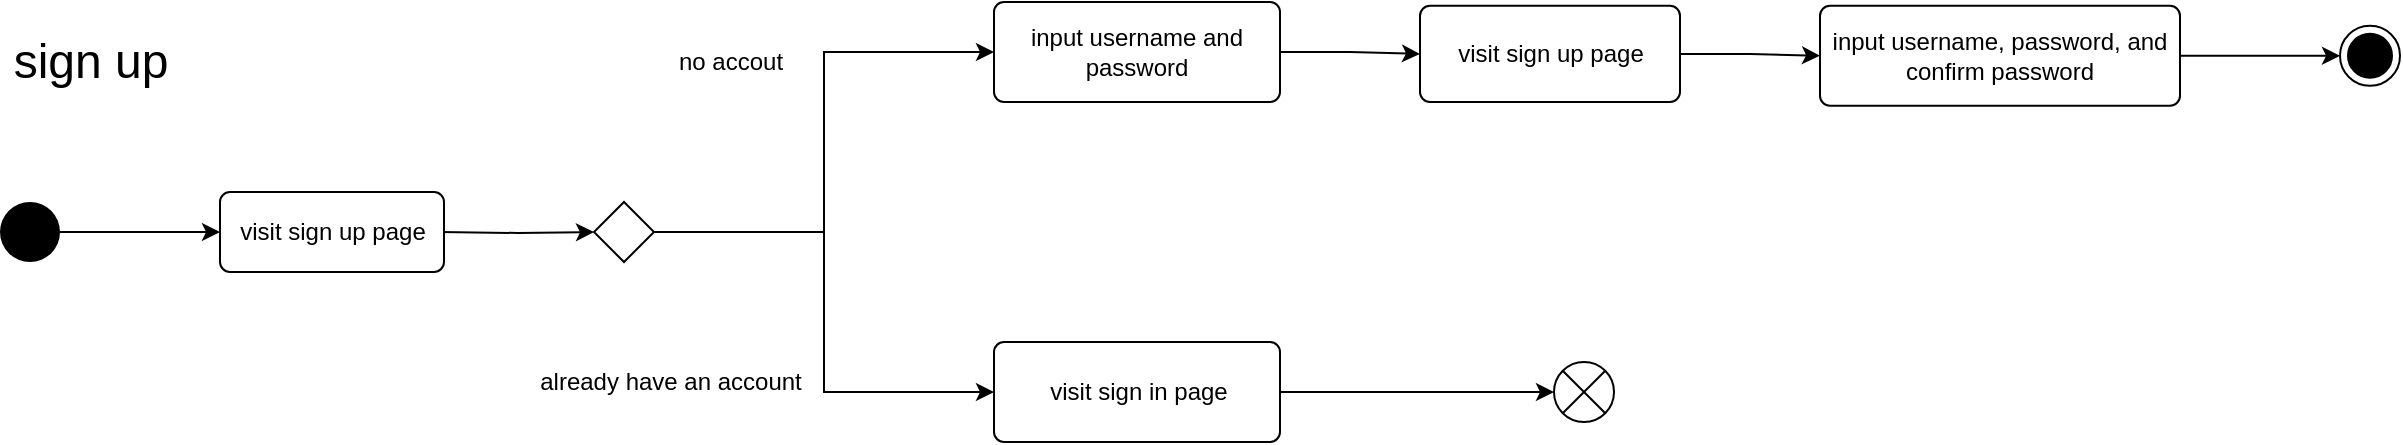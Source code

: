 <mxfile version="18.0.7" type="device"><diagram id="uYZvrimtw6pGNpJl5fNM" name="Page-1"><mxGraphModel dx="1186" dy="683" grid="1" gridSize="10" guides="1" tooltips="1" connect="1" arrows="1" fold="1" page="1" pageScale="1" pageWidth="827" pageHeight="1169" math="0" shadow="0"><root><mxCell id="0"/><mxCell id="1" parent="0"/><mxCell id="Wlo0kTgibTkUkE_SqMx7-7" style="edgeStyle=orthogonalEdgeStyle;rounded=0;orthogonalLoop=1;jettySize=auto;html=1;entryX=0;entryY=0.5;entryDx=0;entryDy=0;" parent="1" target="Wlo0kTgibTkUkE_SqMx7-2" edge="1"><mxGeometry relative="1" as="geometry"><mxPoint x="240" y="345" as="sourcePoint"/></mxGeometry></mxCell><mxCell id="MO17WwipZaVG_G69ae4t-4" style="edgeStyle=orthogonalEdgeStyle;rounded=0;orthogonalLoop=1;jettySize=auto;html=1;entryX=0;entryY=0.5;entryDx=0;entryDy=0;" edge="1" parent="1" source="Wlo0kTgibTkUkE_SqMx7-1" target="MO17WwipZaVG_G69ae4t-3"><mxGeometry relative="1" as="geometry"/></mxCell><mxCell id="Wlo0kTgibTkUkE_SqMx7-1" value="" style="ellipse;fillColor=#000000;strokeColor=none;" parent="1" vertex="1"><mxGeometry x="20" y="330" width="30" height="30" as="geometry"/></mxCell><mxCell id="Wlo0kTgibTkUkE_SqMx7-8" style="edgeStyle=orthogonalEdgeStyle;rounded=0;orthogonalLoop=1;jettySize=auto;html=1;entryX=0;entryY=0.5;entryDx=0;entryDy=0;" parent="1" source="Wlo0kTgibTkUkE_SqMx7-2" target="Wlo0kTgibTkUkE_SqMx7-3" edge="1"><mxGeometry relative="1" as="geometry"/></mxCell><mxCell id="Wlo0kTgibTkUkE_SqMx7-9" style="edgeStyle=orthogonalEdgeStyle;rounded=0;orthogonalLoop=1;jettySize=auto;html=1;entryX=0;entryY=0.5;entryDx=0;entryDy=0;" parent="1" source="Wlo0kTgibTkUkE_SqMx7-2" target="Wlo0kTgibTkUkE_SqMx7-4" edge="1"><mxGeometry relative="1" as="geometry"/></mxCell><mxCell id="Wlo0kTgibTkUkE_SqMx7-2" value="" style="rhombus;" parent="1" vertex="1"><mxGeometry x="317" y="330" width="30" height="30" as="geometry"/></mxCell><mxCell id="MO17WwipZaVG_G69ae4t-8" style="edgeStyle=orthogonalEdgeStyle;rounded=0;orthogonalLoop=1;jettySize=auto;html=1;entryX=0;entryY=0.5;entryDx=0;entryDy=0;" edge="1" parent="1" source="Wlo0kTgibTkUkE_SqMx7-3" target="MO17WwipZaVG_G69ae4t-6"><mxGeometry relative="1" as="geometry"/></mxCell><mxCell id="Wlo0kTgibTkUkE_SqMx7-3" value="input username and password" style="html=1;align=center;verticalAlign=middle;rounded=1;absoluteArcSize=1;arcSize=10;dashed=0;whiteSpace=wrap;" parent="1" vertex="1"><mxGeometry x="517" y="230" width="143" height="50" as="geometry"/></mxCell><mxCell id="Wlo0kTgibTkUkE_SqMx7-11" style="edgeStyle=orthogonalEdgeStyle;rounded=0;orthogonalLoop=1;jettySize=auto;html=1;entryX=0;entryY=0.5;entryDx=0;entryDy=0;" parent="1" source="Wlo0kTgibTkUkE_SqMx7-4" target="Wlo0kTgibTkUkE_SqMx7-6" edge="1"><mxGeometry relative="1" as="geometry"/></mxCell><mxCell id="Wlo0kTgibTkUkE_SqMx7-4" value="visit sign in page" style="html=1;align=center;verticalAlign=middle;rounded=1;absoluteArcSize=1;arcSize=10;dashed=0;" parent="1" vertex="1"><mxGeometry x="517" y="400" width="143" height="50" as="geometry"/></mxCell><mxCell id="Wlo0kTgibTkUkE_SqMx7-5" value="" style="ellipse;html=1;shape=endState;fillColor=#000000;strokeColor=#000000;" parent="1" vertex="1"><mxGeometry x="1190" y="241.88" width="30" height="30" as="geometry"/></mxCell><mxCell id="Wlo0kTgibTkUkE_SqMx7-6" value="" style="shape=sumEllipse;perimeter=ellipsePerimeter;whiteSpace=wrap;html=1;backgroundOutline=1;" parent="1" vertex="1"><mxGeometry x="797" y="410" width="30" height="30" as="geometry"/></mxCell><mxCell id="Wlo0kTgibTkUkE_SqMx7-12" value="&lt;font style=&quot;font-size: 24px;&quot;&gt;sign up&lt;/font&gt;" style="text;html=1;align=center;verticalAlign=middle;resizable=0;points=[];autosize=1;strokeColor=none;fillColor=none;" parent="1" vertex="1"><mxGeometry x="20" y="250" width="90" height="20" as="geometry"/></mxCell><mxCell id="MO17WwipZaVG_G69ae4t-1" value="no accout" style="text;html=1;align=center;verticalAlign=middle;resizable=0;points=[];autosize=1;strokeColor=none;fillColor=none;" vertex="1" parent="1"><mxGeometry x="350" y="250" width="70" height="20" as="geometry"/></mxCell><mxCell id="MO17WwipZaVG_G69ae4t-2" value="already have an account" style="text;html=1;align=center;verticalAlign=middle;resizable=0;points=[];autosize=1;strokeColor=none;fillColor=none;" vertex="1" parent="1"><mxGeometry x="280" y="410" width="150" height="20" as="geometry"/></mxCell><mxCell id="MO17WwipZaVG_G69ae4t-3" value="visit sign up page" style="html=1;align=center;verticalAlign=middle;rounded=1;absoluteArcSize=1;arcSize=10;dashed=0;" vertex="1" parent="1"><mxGeometry x="130" y="325" width="112" height="40" as="geometry"/></mxCell><mxCell id="MO17WwipZaVG_G69ae4t-9" style="edgeStyle=orthogonalEdgeStyle;rounded=0;orthogonalLoop=1;jettySize=auto;html=1;entryX=0;entryY=0.5;entryDx=0;entryDy=0;" edge="1" parent="1" source="MO17WwipZaVG_G69ae4t-6" target="MO17WwipZaVG_G69ae4t-7"><mxGeometry relative="1" as="geometry"/></mxCell><mxCell id="MO17WwipZaVG_G69ae4t-6" value="visit sign up page" style="html=1;align=center;verticalAlign=middle;rounded=1;absoluteArcSize=1;arcSize=10;dashed=0;" vertex="1" parent="1"><mxGeometry x="730" y="231.88" width="130" height="48.12" as="geometry"/></mxCell><mxCell id="MO17WwipZaVG_G69ae4t-10" style="edgeStyle=orthogonalEdgeStyle;rounded=0;orthogonalLoop=1;jettySize=auto;html=1;entryX=0;entryY=0.5;entryDx=0;entryDy=0;" edge="1" parent="1" source="MO17WwipZaVG_G69ae4t-7" target="Wlo0kTgibTkUkE_SqMx7-5"><mxGeometry relative="1" as="geometry"><mxPoint x="1190" y="256.88" as="targetPoint"/></mxGeometry></mxCell><mxCell id="MO17WwipZaVG_G69ae4t-7" value="input username, password, and confirm password" style="html=1;align=center;verticalAlign=middle;rounded=1;absoluteArcSize=1;arcSize=10;dashed=0;whiteSpace=wrap;" vertex="1" parent="1"><mxGeometry x="930" y="231.88" width="180" height="50" as="geometry"/></mxCell></root></mxGraphModel></diagram></mxfile>